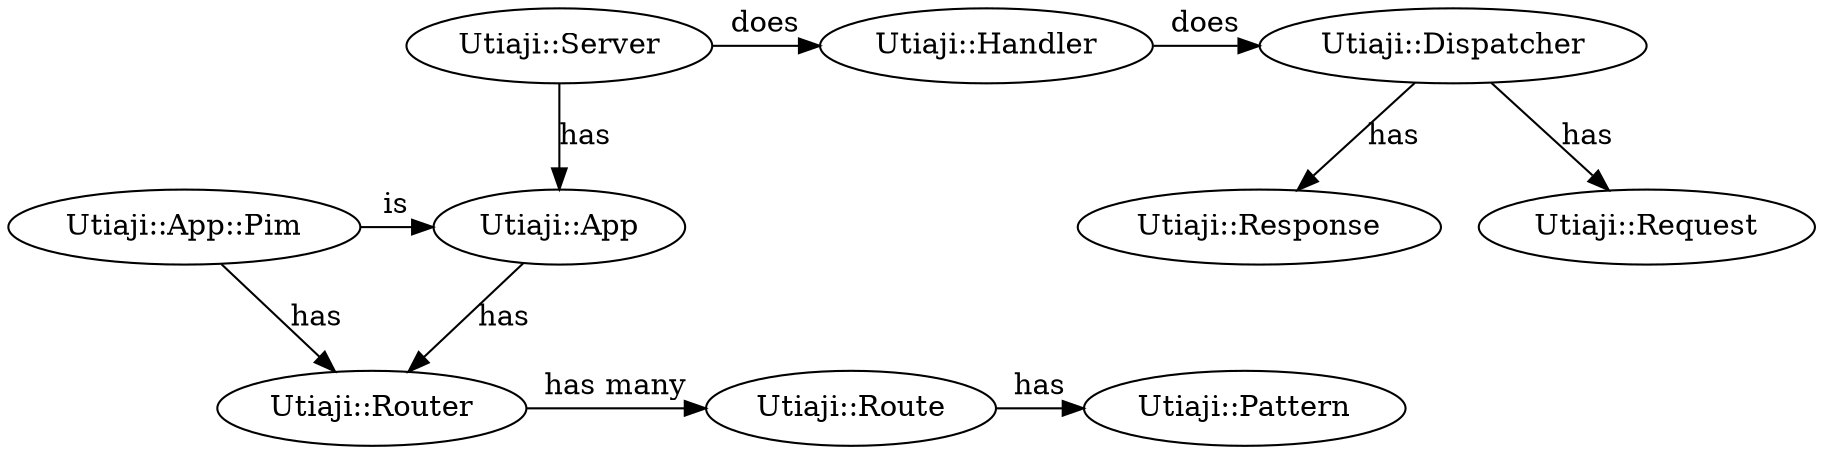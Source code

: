 
digraph z {
   server -> handler [ label="does" ];
   handler -> dispatcher [ label="does" ];
   server [ label="Utiaji::Server" ]
   handler [ label="Utiaji::Handler" ]
   dispatcher [ label="Utiaji::Dispatcher" ]
   { rank=same; server handler dispatcher; }
   server -> app [ label="has" ];
   app [ label="Utiaji::App" ]
   pim -> app [label="is"]
   pim [ label="Utiaji::App::Pim" ]
   dispatcher -> request [label="has"]
   dispatcher -> response [label="has"]
   app -> router [label="has"]
   pim -> router [ label="has" ]
   router [ label="Utiaji::Router" ]
   request [ label="Utiaji::Request" ]
   response [ label="Utiaji::Response" ]
   router -> route [label ="has many" ]
   route [label="Utiaji::Route" ]
   route -> pattern [label = "has" ]
   pattern [label="Utiaji::Pattern"]
   {rank=same; app pim}
   {rank=same; router route pattern}
}
